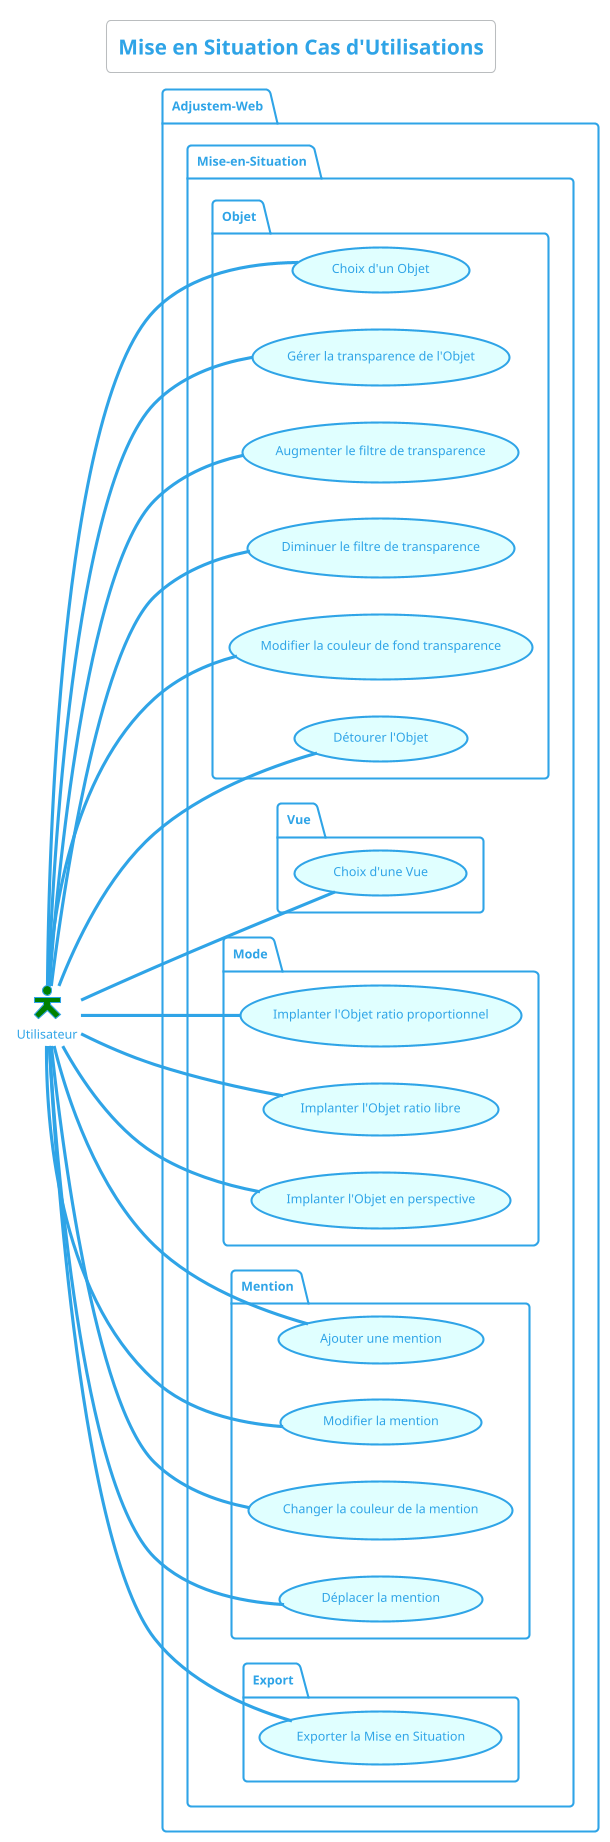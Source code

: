 @startuml Mise en Situation Cas d'Utilisations
!theme cerulean-outline
skinparam actorStyle hollow
left to right direction
title Mise en Situation Cas d'Utilisations

:Utilisateur: as u #green

package Adjustem-Web {
    package Mise-en-Situation {
        package Objet {
            usecase "Choix d'un Objet" as UC1 #LightCyan
            usecase "Gérer la transparence de l'Objet" as UC2 #LightCyan
            usecase "Augmenter le filtre de transparence" as UC3 #LightCyan
            usecase "Diminuer le filtre de transparence" as UC4 #LightCyan
            usecase "Modifier la couleur de fond transparence" as UC5 #LightCyan
            usecase "Détourer l'Objet" as UC6 #LightCyan
        }
        package Vue {
            usecase "Choix d'une Vue" as UC7 #LightCyan
        }
        package Mode {
            usecase "Implanter l'Objet ratio proportionnel" as UC8 #LightCyan
            usecase "Implanter l'Objet ratio libre" as UC9 #LightCyan
            usecase "Implanter l'Objet en perspective" as UC10 #LightCyan
        }
        package Mention {
            usecase "Ajouter une mention" as UC11 #LightCyan
            usecase "Modifier la mention" as UC12 #LightCyan
            usecase "Changer la couleur de la mention" as UC13 #LightCyan
            usecase "Déplacer la mention" as UC14 #LightCyan
        }
        package Export {
            usecase "Exporter la Mise en Situation" as UC15 #LightCyan
        }
    }
}

u --- UC1
u --- UC2
u --- UC3
u --- UC4
u --- UC5
u --- UC6
u --- UC7
u --- UC8
u --- UC9
u --- UC10
u --- UC11
u --- UC12
u --- UC13
u --- UC14
u --- UC15

@enduml
